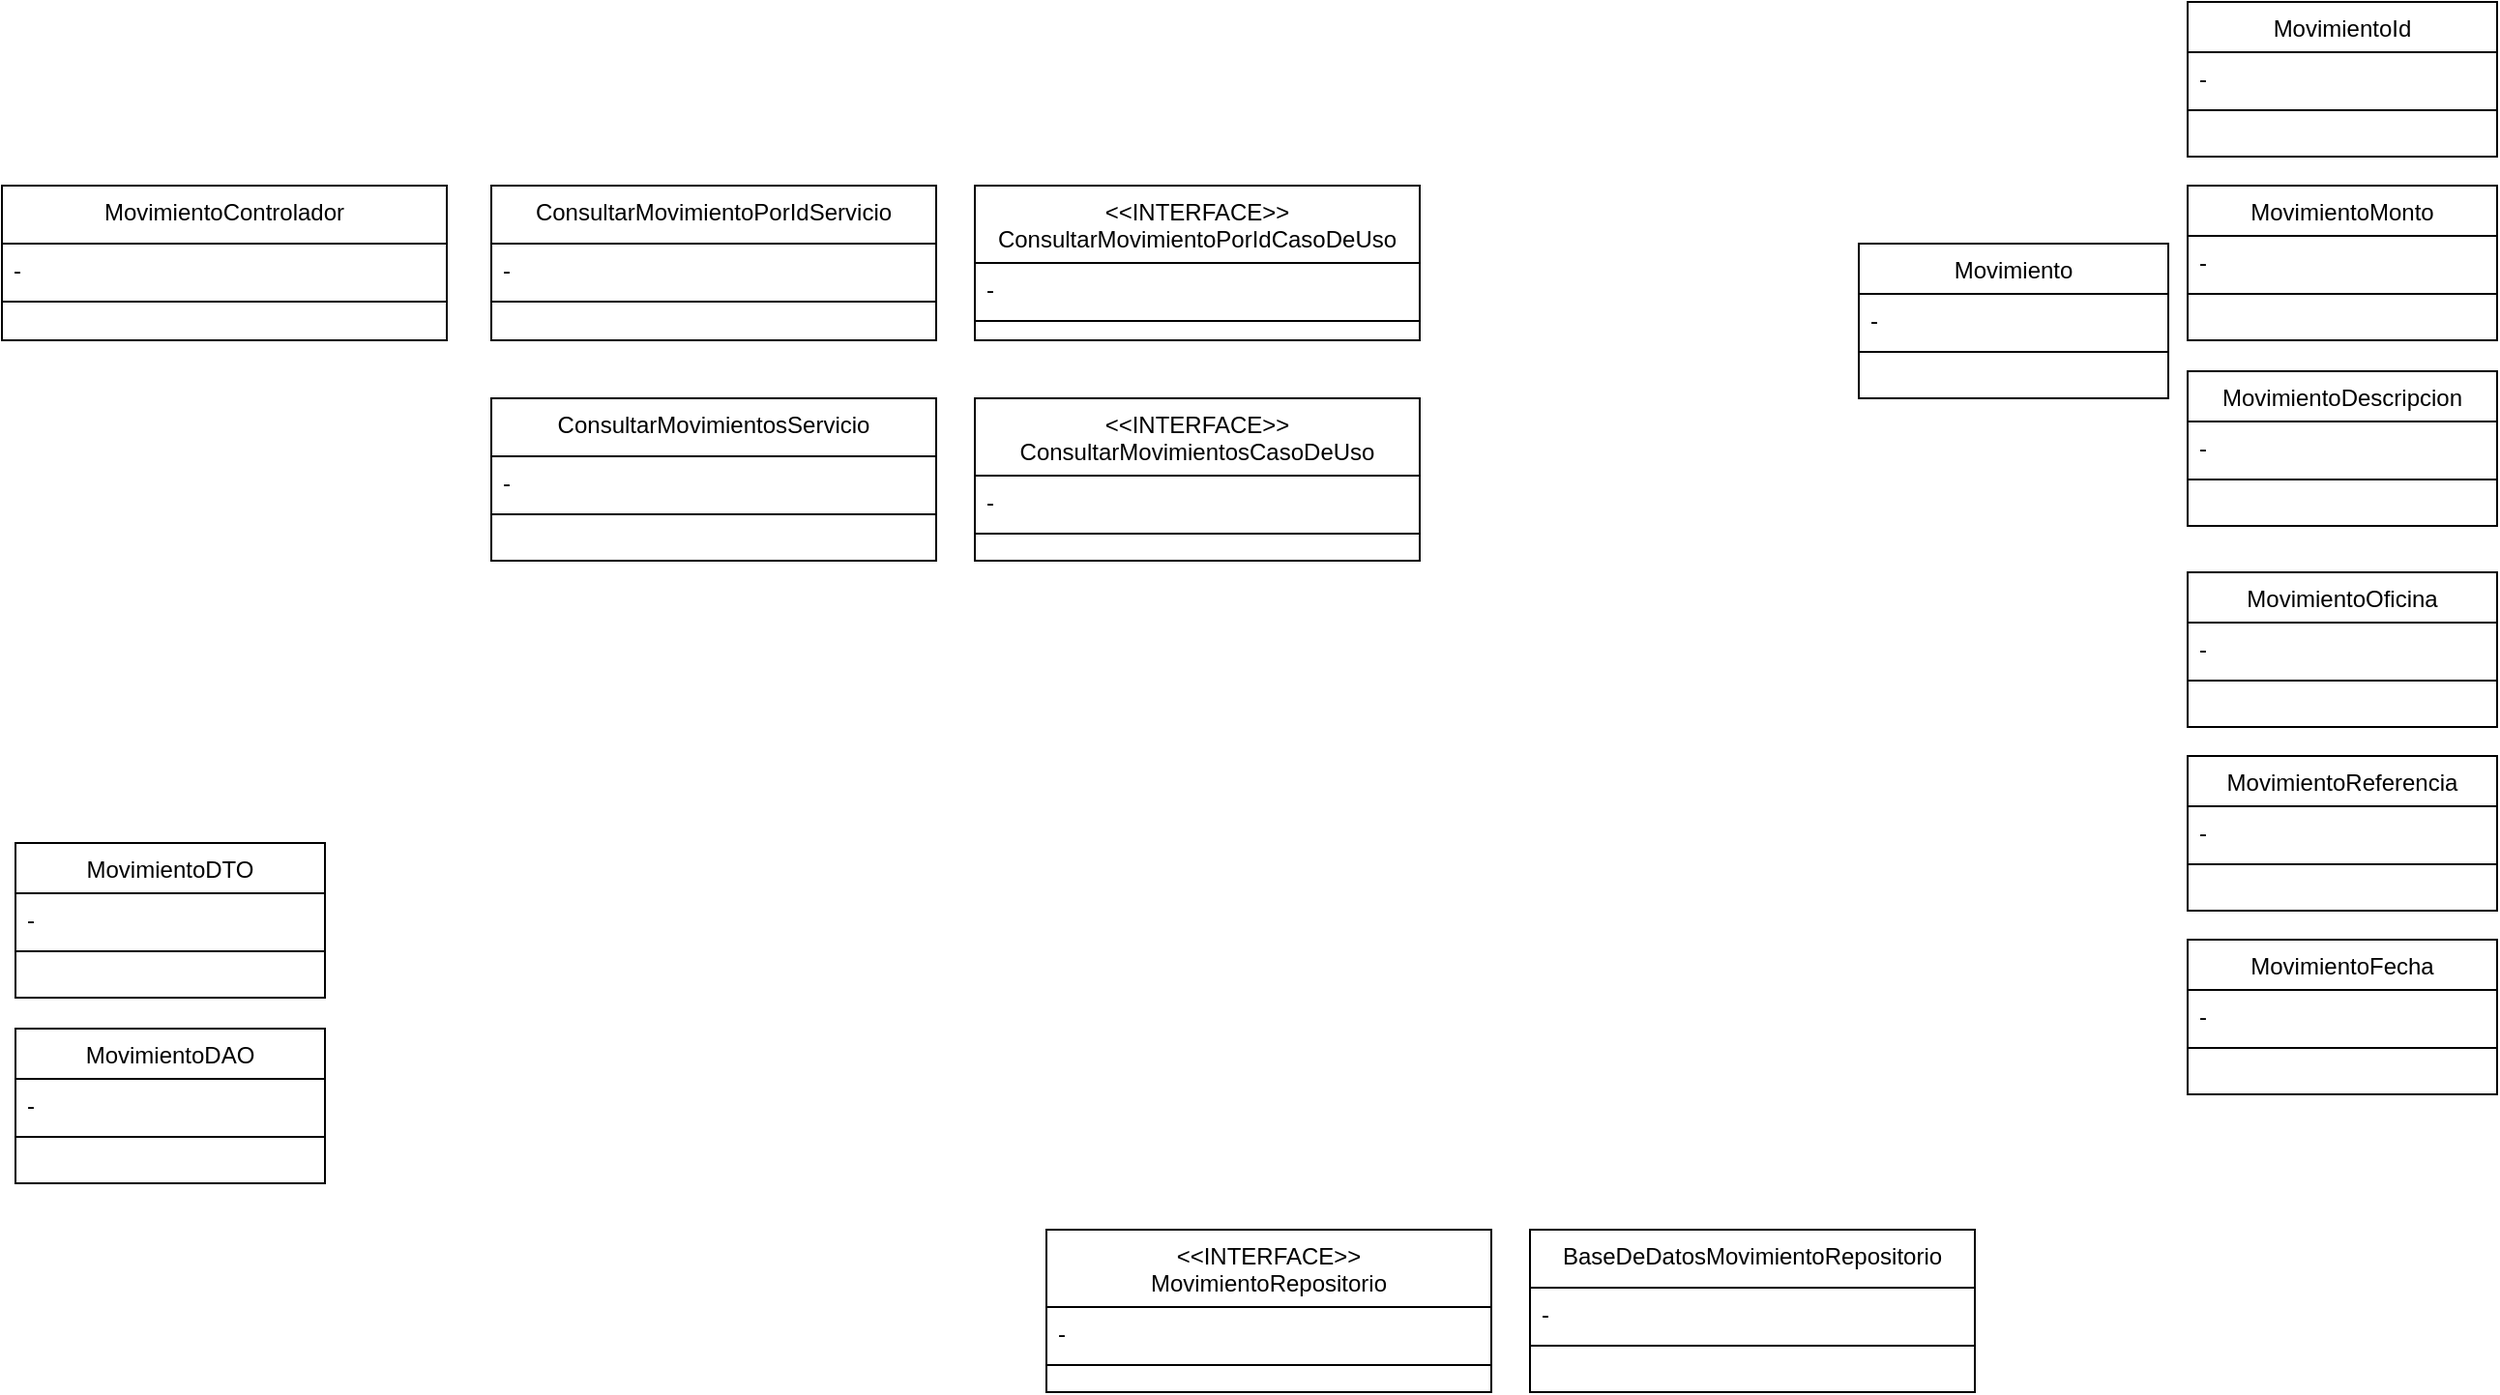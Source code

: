 <mxfile version="20.0.3" type="github">
  <diagram id="C5RBs43oDa-KdzZeNtuy" name="Page-1">
    <mxGraphModel dx="2165" dy="804" grid="1" gridSize="10" guides="1" tooltips="1" connect="1" arrows="1" fold="1" page="1" pageScale="1" pageWidth="827" pageHeight="1169" math="0" shadow="0">
      <root>
        <mxCell id="WIyWlLk6GJQsqaUBKTNV-0" />
        <mxCell id="WIyWlLk6GJQsqaUBKTNV-1" parent="WIyWlLk6GJQsqaUBKTNV-0" />
        <mxCell id="2yFdf9DXdA51hIsUHz0y-0" value="Movimiento" style="swimlane;fontStyle=0;align=center;verticalAlign=top;childLayout=stackLayout;horizontal=1;startSize=26;horizontalStack=0;resizeParent=1;resizeLast=0;collapsible=1;marginBottom=0;rounded=0;shadow=0;strokeWidth=1;" vertex="1" parent="WIyWlLk6GJQsqaUBKTNV-1">
          <mxGeometry x="380" y="240" width="160" height="80" as="geometry">
            <mxRectangle x="550" y="140" width="160" height="26" as="alternateBounds" />
          </mxGeometry>
        </mxCell>
        <mxCell id="2yFdf9DXdA51hIsUHz0y-1" value="- " style="text;align=left;verticalAlign=top;spacingLeft=4;spacingRight=4;overflow=hidden;rotatable=0;points=[[0,0.5],[1,0.5]];portConstraint=eastwest;" vertex="1" parent="2yFdf9DXdA51hIsUHz0y-0">
          <mxGeometry y="26" width="160" height="26" as="geometry" />
        </mxCell>
        <mxCell id="2yFdf9DXdA51hIsUHz0y-6" value="" style="line;html=1;strokeWidth=1;align=left;verticalAlign=middle;spacingTop=-1;spacingLeft=3;spacingRight=3;rotatable=0;labelPosition=right;points=[];portConstraint=eastwest;" vertex="1" parent="2yFdf9DXdA51hIsUHz0y-0">
          <mxGeometry y="52" width="160" height="8" as="geometry" />
        </mxCell>
        <mxCell id="2yFdf9DXdA51hIsUHz0y-12" value="MovimientoMonto" style="swimlane;fontStyle=0;align=center;verticalAlign=top;childLayout=stackLayout;horizontal=1;startSize=26;horizontalStack=0;resizeParent=1;resizeLast=0;collapsible=1;marginBottom=0;rounded=0;shadow=0;strokeWidth=1;" vertex="1" parent="WIyWlLk6GJQsqaUBKTNV-1">
          <mxGeometry x="550" y="210" width="160" height="80" as="geometry">
            <mxRectangle x="550" y="140" width="160" height="26" as="alternateBounds" />
          </mxGeometry>
        </mxCell>
        <mxCell id="2yFdf9DXdA51hIsUHz0y-13" value="- " style="text;align=left;verticalAlign=top;spacingLeft=4;spacingRight=4;overflow=hidden;rotatable=0;points=[[0,0.5],[1,0.5]];portConstraint=eastwest;" vertex="1" parent="2yFdf9DXdA51hIsUHz0y-12">
          <mxGeometry y="26" width="160" height="26" as="geometry" />
        </mxCell>
        <mxCell id="2yFdf9DXdA51hIsUHz0y-14" value="" style="line;html=1;strokeWidth=1;align=left;verticalAlign=middle;spacingTop=-1;spacingLeft=3;spacingRight=3;rotatable=0;labelPosition=right;points=[];portConstraint=eastwest;" vertex="1" parent="2yFdf9DXdA51hIsUHz0y-12">
          <mxGeometry y="52" width="160" height="8" as="geometry" />
        </mxCell>
        <mxCell id="2yFdf9DXdA51hIsUHz0y-16" value="MovimientoDescripcion" style="swimlane;fontStyle=0;align=center;verticalAlign=top;childLayout=stackLayout;horizontal=1;startSize=26;horizontalStack=0;resizeParent=1;resizeLast=0;collapsible=1;marginBottom=0;rounded=0;shadow=0;strokeWidth=1;" vertex="1" parent="WIyWlLk6GJQsqaUBKTNV-1">
          <mxGeometry x="550" y="306" width="160" height="80" as="geometry">
            <mxRectangle x="550" y="140" width="160" height="26" as="alternateBounds" />
          </mxGeometry>
        </mxCell>
        <mxCell id="2yFdf9DXdA51hIsUHz0y-17" value="- " style="text;align=left;verticalAlign=top;spacingLeft=4;spacingRight=4;overflow=hidden;rotatable=0;points=[[0,0.5],[1,0.5]];portConstraint=eastwest;" vertex="1" parent="2yFdf9DXdA51hIsUHz0y-16">
          <mxGeometry y="26" width="160" height="26" as="geometry" />
        </mxCell>
        <mxCell id="2yFdf9DXdA51hIsUHz0y-18" value="" style="line;html=1;strokeWidth=1;align=left;verticalAlign=middle;spacingTop=-1;spacingLeft=3;spacingRight=3;rotatable=0;labelPosition=right;points=[];portConstraint=eastwest;" vertex="1" parent="2yFdf9DXdA51hIsUHz0y-16">
          <mxGeometry y="52" width="160" height="8" as="geometry" />
        </mxCell>
        <mxCell id="2yFdf9DXdA51hIsUHz0y-19" value="MovimientoOficina" style="swimlane;fontStyle=0;align=center;verticalAlign=top;childLayout=stackLayout;horizontal=1;startSize=26;horizontalStack=0;resizeParent=1;resizeLast=0;collapsible=1;marginBottom=0;rounded=0;shadow=0;strokeWidth=1;" vertex="1" parent="WIyWlLk6GJQsqaUBKTNV-1">
          <mxGeometry x="550" y="410" width="160" height="80" as="geometry">
            <mxRectangle x="550" y="140" width="160" height="26" as="alternateBounds" />
          </mxGeometry>
        </mxCell>
        <mxCell id="2yFdf9DXdA51hIsUHz0y-20" value="- " style="text;align=left;verticalAlign=top;spacingLeft=4;spacingRight=4;overflow=hidden;rotatable=0;points=[[0,0.5],[1,0.5]];portConstraint=eastwest;" vertex="1" parent="2yFdf9DXdA51hIsUHz0y-19">
          <mxGeometry y="26" width="160" height="26" as="geometry" />
        </mxCell>
        <mxCell id="2yFdf9DXdA51hIsUHz0y-21" value="" style="line;html=1;strokeWidth=1;align=left;verticalAlign=middle;spacingTop=-1;spacingLeft=3;spacingRight=3;rotatable=0;labelPosition=right;points=[];portConstraint=eastwest;" vertex="1" parent="2yFdf9DXdA51hIsUHz0y-19">
          <mxGeometry y="52" width="160" height="8" as="geometry" />
        </mxCell>
        <mxCell id="2yFdf9DXdA51hIsUHz0y-22" value="MovimientoReferencia" style="swimlane;fontStyle=0;align=center;verticalAlign=top;childLayout=stackLayout;horizontal=1;startSize=26;horizontalStack=0;resizeParent=1;resizeLast=0;collapsible=1;marginBottom=0;rounded=0;shadow=0;strokeWidth=1;" vertex="1" parent="WIyWlLk6GJQsqaUBKTNV-1">
          <mxGeometry x="550" y="505" width="160" height="80" as="geometry">
            <mxRectangle x="550" y="140" width="160" height="26" as="alternateBounds" />
          </mxGeometry>
        </mxCell>
        <mxCell id="2yFdf9DXdA51hIsUHz0y-23" value="- " style="text;align=left;verticalAlign=top;spacingLeft=4;spacingRight=4;overflow=hidden;rotatable=0;points=[[0,0.5],[1,0.5]];portConstraint=eastwest;" vertex="1" parent="2yFdf9DXdA51hIsUHz0y-22">
          <mxGeometry y="26" width="160" height="26" as="geometry" />
        </mxCell>
        <mxCell id="2yFdf9DXdA51hIsUHz0y-24" value="" style="line;html=1;strokeWidth=1;align=left;verticalAlign=middle;spacingTop=-1;spacingLeft=3;spacingRight=3;rotatable=0;labelPosition=right;points=[];portConstraint=eastwest;" vertex="1" parent="2yFdf9DXdA51hIsUHz0y-22">
          <mxGeometry y="52" width="160" height="8" as="geometry" />
        </mxCell>
        <mxCell id="2yFdf9DXdA51hIsUHz0y-26" value="MovimientoFecha" style="swimlane;fontStyle=0;align=center;verticalAlign=top;childLayout=stackLayout;horizontal=1;startSize=26;horizontalStack=0;resizeParent=1;resizeLast=0;collapsible=1;marginBottom=0;rounded=0;shadow=0;strokeWidth=1;" vertex="1" parent="WIyWlLk6GJQsqaUBKTNV-1">
          <mxGeometry x="550" y="600" width="160" height="80" as="geometry">
            <mxRectangle x="550" y="140" width="160" height="26" as="alternateBounds" />
          </mxGeometry>
        </mxCell>
        <mxCell id="2yFdf9DXdA51hIsUHz0y-27" value="- " style="text;align=left;verticalAlign=top;spacingLeft=4;spacingRight=4;overflow=hidden;rotatable=0;points=[[0,0.5],[1,0.5]];portConstraint=eastwest;" vertex="1" parent="2yFdf9DXdA51hIsUHz0y-26">
          <mxGeometry y="26" width="160" height="26" as="geometry" />
        </mxCell>
        <mxCell id="2yFdf9DXdA51hIsUHz0y-28" value="" style="line;html=1;strokeWidth=1;align=left;verticalAlign=middle;spacingTop=-1;spacingLeft=3;spacingRight=3;rotatable=0;labelPosition=right;points=[];portConstraint=eastwest;" vertex="1" parent="2yFdf9DXdA51hIsUHz0y-26">
          <mxGeometry y="52" width="160" height="8" as="geometry" />
        </mxCell>
        <mxCell id="2yFdf9DXdA51hIsUHz0y-29" value="&lt;&lt;INTERFACE&gt;&gt;&#xa;ConsultarMovimientoPorIdCasoDeUso" style="swimlane;fontStyle=0;align=center;verticalAlign=top;childLayout=stackLayout;horizontal=1;startSize=40;horizontalStack=0;resizeParent=1;resizeLast=0;collapsible=1;marginBottom=0;rounded=0;shadow=0;strokeWidth=1;" vertex="1" parent="WIyWlLk6GJQsqaUBKTNV-1">
          <mxGeometry x="-77" y="210" width="230" height="80" as="geometry">
            <mxRectangle x="550" y="140" width="160" height="26" as="alternateBounds" />
          </mxGeometry>
        </mxCell>
        <mxCell id="2yFdf9DXdA51hIsUHz0y-30" value="- " style="text;align=left;verticalAlign=top;spacingLeft=4;spacingRight=4;overflow=hidden;rotatable=0;points=[[0,0.5],[1,0.5]];portConstraint=eastwest;" vertex="1" parent="2yFdf9DXdA51hIsUHz0y-29">
          <mxGeometry y="40" width="230" height="26" as="geometry" />
        </mxCell>
        <mxCell id="2yFdf9DXdA51hIsUHz0y-31" value="" style="line;html=1;strokeWidth=1;align=left;verticalAlign=middle;spacingTop=-1;spacingLeft=3;spacingRight=3;rotatable=0;labelPosition=right;points=[];portConstraint=eastwest;" vertex="1" parent="2yFdf9DXdA51hIsUHz0y-29">
          <mxGeometry y="66" width="230" height="8" as="geometry" />
        </mxCell>
        <mxCell id="2yFdf9DXdA51hIsUHz0y-32" value="MovimientoId" style="swimlane;fontStyle=0;align=center;verticalAlign=top;childLayout=stackLayout;horizontal=1;startSize=26;horizontalStack=0;resizeParent=1;resizeLast=0;collapsible=1;marginBottom=0;rounded=0;shadow=0;strokeWidth=1;" vertex="1" parent="WIyWlLk6GJQsqaUBKTNV-1">
          <mxGeometry x="550" y="115" width="160" height="80" as="geometry">
            <mxRectangle x="550" y="140" width="160" height="26" as="alternateBounds" />
          </mxGeometry>
        </mxCell>
        <mxCell id="2yFdf9DXdA51hIsUHz0y-33" value="- " style="text;align=left;verticalAlign=top;spacingLeft=4;spacingRight=4;overflow=hidden;rotatable=0;points=[[0,0.5],[1,0.5]];portConstraint=eastwest;" vertex="1" parent="2yFdf9DXdA51hIsUHz0y-32">
          <mxGeometry y="26" width="160" height="26" as="geometry" />
        </mxCell>
        <mxCell id="2yFdf9DXdA51hIsUHz0y-34" value="" style="line;html=1;strokeWidth=1;align=left;verticalAlign=middle;spacingTop=-1;spacingLeft=3;spacingRight=3;rotatable=0;labelPosition=right;points=[];portConstraint=eastwest;" vertex="1" parent="2yFdf9DXdA51hIsUHz0y-32">
          <mxGeometry y="52" width="160" height="8" as="geometry" />
        </mxCell>
        <mxCell id="2yFdf9DXdA51hIsUHz0y-38" value="&lt;&lt;INTERFACE&gt;&gt;&#xa;ConsultarMovimientosCasoDeUso" style="swimlane;fontStyle=0;align=center;verticalAlign=top;childLayout=stackLayout;horizontal=1;startSize=40;horizontalStack=0;resizeParent=1;resizeLast=0;collapsible=1;marginBottom=0;rounded=0;shadow=0;strokeWidth=1;" vertex="1" parent="WIyWlLk6GJQsqaUBKTNV-1">
          <mxGeometry x="-77" y="320" width="230" height="84" as="geometry">
            <mxRectangle x="550" y="140" width="160" height="26" as="alternateBounds" />
          </mxGeometry>
        </mxCell>
        <mxCell id="2yFdf9DXdA51hIsUHz0y-39" value="- " style="text;align=left;verticalAlign=top;spacingLeft=4;spacingRight=4;overflow=hidden;rotatable=0;points=[[0,0.5],[1,0.5]];portConstraint=eastwest;" vertex="1" parent="2yFdf9DXdA51hIsUHz0y-38">
          <mxGeometry y="40" width="230" height="26" as="geometry" />
        </mxCell>
        <mxCell id="2yFdf9DXdA51hIsUHz0y-40" value="" style="line;html=1;strokeWidth=1;align=left;verticalAlign=middle;spacingTop=-1;spacingLeft=3;spacingRight=3;rotatable=0;labelPosition=right;points=[];portConstraint=eastwest;" vertex="1" parent="2yFdf9DXdA51hIsUHz0y-38">
          <mxGeometry y="66" width="230" height="8" as="geometry" />
        </mxCell>
        <mxCell id="2yFdf9DXdA51hIsUHz0y-41" value="ConsultarMovimientoPorIdServicio" style="swimlane;fontStyle=0;align=center;verticalAlign=top;childLayout=stackLayout;horizontal=1;startSize=30;horizontalStack=0;resizeParent=1;resizeLast=0;collapsible=1;marginBottom=0;rounded=0;shadow=0;strokeWidth=1;" vertex="1" parent="WIyWlLk6GJQsqaUBKTNV-1">
          <mxGeometry x="-327" y="210" width="230" height="80" as="geometry">
            <mxRectangle x="550" y="140" width="160" height="26" as="alternateBounds" />
          </mxGeometry>
        </mxCell>
        <mxCell id="2yFdf9DXdA51hIsUHz0y-42" value="- " style="text;align=left;verticalAlign=top;spacingLeft=4;spacingRight=4;overflow=hidden;rotatable=0;points=[[0,0.5],[1,0.5]];portConstraint=eastwest;" vertex="1" parent="2yFdf9DXdA51hIsUHz0y-41">
          <mxGeometry y="30" width="230" height="26" as="geometry" />
        </mxCell>
        <mxCell id="2yFdf9DXdA51hIsUHz0y-43" value="" style="line;html=1;strokeWidth=1;align=left;verticalAlign=middle;spacingTop=-1;spacingLeft=3;spacingRight=3;rotatable=0;labelPosition=right;points=[];portConstraint=eastwest;" vertex="1" parent="2yFdf9DXdA51hIsUHz0y-41">
          <mxGeometry y="56" width="230" height="8" as="geometry" />
        </mxCell>
        <mxCell id="2yFdf9DXdA51hIsUHz0y-44" value="ConsultarMovimientosServicio" style="swimlane;fontStyle=0;align=center;verticalAlign=top;childLayout=stackLayout;horizontal=1;startSize=30;horizontalStack=0;resizeParent=1;resizeLast=0;collapsible=1;marginBottom=0;rounded=0;shadow=0;strokeWidth=1;" vertex="1" parent="WIyWlLk6GJQsqaUBKTNV-1">
          <mxGeometry x="-327" y="320" width="230" height="84" as="geometry">
            <mxRectangle x="550" y="140" width="160" height="26" as="alternateBounds" />
          </mxGeometry>
        </mxCell>
        <mxCell id="2yFdf9DXdA51hIsUHz0y-45" value="- " style="text;align=left;verticalAlign=top;spacingLeft=4;spacingRight=4;overflow=hidden;rotatable=0;points=[[0,0.5],[1,0.5]];portConstraint=eastwest;" vertex="1" parent="2yFdf9DXdA51hIsUHz0y-44">
          <mxGeometry y="30" width="230" height="26" as="geometry" />
        </mxCell>
        <mxCell id="2yFdf9DXdA51hIsUHz0y-46" value="" style="line;html=1;strokeWidth=1;align=left;verticalAlign=middle;spacingTop=-1;spacingLeft=3;spacingRight=3;rotatable=0;labelPosition=right;points=[];portConstraint=eastwest;" vertex="1" parent="2yFdf9DXdA51hIsUHz0y-44">
          <mxGeometry y="56" width="230" height="8" as="geometry" />
        </mxCell>
        <mxCell id="2yFdf9DXdA51hIsUHz0y-47" value="MovimientoControlador" style="swimlane;fontStyle=0;align=center;verticalAlign=top;childLayout=stackLayout;horizontal=1;startSize=30;horizontalStack=0;resizeParent=1;resizeLast=0;collapsible=1;marginBottom=0;rounded=0;shadow=0;strokeWidth=1;" vertex="1" parent="WIyWlLk6GJQsqaUBKTNV-1">
          <mxGeometry x="-580" y="210" width="230" height="80" as="geometry">
            <mxRectangle x="550" y="140" width="160" height="26" as="alternateBounds" />
          </mxGeometry>
        </mxCell>
        <mxCell id="2yFdf9DXdA51hIsUHz0y-48" value="- " style="text;align=left;verticalAlign=top;spacingLeft=4;spacingRight=4;overflow=hidden;rotatable=0;points=[[0,0.5],[1,0.5]];portConstraint=eastwest;" vertex="1" parent="2yFdf9DXdA51hIsUHz0y-47">
          <mxGeometry y="30" width="230" height="26" as="geometry" />
        </mxCell>
        <mxCell id="2yFdf9DXdA51hIsUHz0y-49" value="" style="line;html=1;strokeWidth=1;align=left;verticalAlign=middle;spacingTop=-1;spacingLeft=3;spacingRight=3;rotatable=0;labelPosition=right;points=[];portConstraint=eastwest;" vertex="1" parent="2yFdf9DXdA51hIsUHz0y-47">
          <mxGeometry y="56" width="230" height="8" as="geometry" />
        </mxCell>
        <mxCell id="2yFdf9DXdA51hIsUHz0y-51" value="MovimientoDTO" style="swimlane;fontStyle=0;align=center;verticalAlign=top;childLayout=stackLayout;horizontal=1;startSize=26;horizontalStack=0;resizeParent=1;resizeLast=0;collapsible=1;marginBottom=0;rounded=0;shadow=0;strokeWidth=1;" vertex="1" parent="WIyWlLk6GJQsqaUBKTNV-1">
          <mxGeometry x="-573" y="550" width="160" height="80" as="geometry">
            <mxRectangle x="550" y="140" width="160" height="26" as="alternateBounds" />
          </mxGeometry>
        </mxCell>
        <mxCell id="2yFdf9DXdA51hIsUHz0y-52" value="- " style="text;align=left;verticalAlign=top;spacingLeft=4;spacingRight=4;overflow=hidden;rotatable=0;points=[[0,0.5],[1,0.5]];portConstraint=eastwest;" vertex="1" parent="2yFdf9DXdA51hIsUHz0y-51">
          <mxGeometry y="26" width="160" height="26" as="geometry" />
        </mxCell>
        <mxCell id="2yFdf9DXdA51hIsUHz0y-53" value="" style="line;html=1;strokeWidth=1;align=left;verticalAlign=middle;spacingTop=-1;spacingLeft=3;spacingRight=3;rotatable=0;labelPosition=right;points=[];portConstraint=eastwest;" vertex="1" parent="2yFdf9DXdA51hIsUHz0y-51">
          <mxGeometry y="52" width="160" height="8" as="geometry" />
        </mxCell>
        <mxCell id="2yFdf9DXdA51hIsUHz0y-54" value="MovimientoDAO" style="swimlane;fontStyle=0;align=center;verticalAlign=top;childLayout=stackLayout;horizontal=1;startSize=26;horizontalStack=0;resizeParent=1;resizeLast=0;collapsible=1;marginBottom=0;rounded=0;shadow=0;strokeWidth=1;" vertex="1" parent="WIyWlLk6GJQsqaUBKTNV-1">
          <mxGeometry x="-573" y="646" width="160" height="80" as="geometry">
            <mxRectangle x="550" y="140" width="160" height="26" as="alternateBounds" />
          </mxGeometry>
        </mxCell>
        <mxCell id="2yFdf9DXdA51hIsUHz0y-55" value="- " style="text;align=left;verticalAlign=top;spacingLeft=4;spacingRight=4;overflow=hidden;rotatable=0;points=[[0,0.5],[1,0.5]];portConstraint=eastwest;" vertex="1" parent="2yFdf9DXdA51hIsUHz0y-54">
          <mxGeometry y="26" width="160" height="26" as="geometry" />
        </mxCell>
        <mxCell id="2yFdf9DXdA51hIsUHz0y-56" value="" style="line;html=1;strokeWidth=1;align=left;verticalAlign=middle;spacingTop=-1;spacingLeft=3;spacingRight=3;rotatable=0;labelPosition=right;points=[];portConstraint=eastwest;" vertex="1" parent="2yFdf9DXdA51hIsUHz0y-54">
          <mxGeometry y="52" width="160" height="8" as="geometry" />
        </mxCell>
        <mxCell id="2yFdf9DXdA51hIsUHz0y-57" value="&lt;&lt;INTERFACE&gt;&gt;&#xa;MovimientoRepositorio" style="swimlane;fontStyle=0;align=center;verticalAlign=top;childLayout=stackLayout;horizontal=1;startSize=40;horizontalStack=0;resizeParent=1;resizeLast=0;collapsible=1;marginBottom=0;rounded=0;shadow=0;strokeWidth=1;" vertex="1" parent="WIyWlLk6GJQsqaUBKTNV-1">
          <mxGeometry x="-40" y="750" width="230" height="84" as="geometry">
            <mxRectangle x="550" y="140" width="160" height="26" as="alternateBounds" />
          </mxGeometry>
        </mxCell>
        <mxCell id="2yFdf9DXdA51hIsUHz0y-58" value="- " style="text;align=left;verticalAlign=top;spacingLeft=4;spacingRight=4;overflow=hidden;rotatable=0;points=[[0,0.5],[1,0.5]];portConstraint=eastwest;" vertex="1" parent="2yFdf9DXdA51hIsUHz0y-57">
          <mxGeometry y="40" width="230" height="26" as="geometry" />
        </mxCell>
        <mxCell id="2yFdf9DXdA51hIsUHz0y-59" value="" style="line;html=1;strokeWidth=1;align=left;verticalAlign=middle;spacingTop=-1;spacingLeft=3;spacingRight=3;rotatable=0;labelPosition=right;points=[];portConstraint=eastwest;" vertex="1" parent="2yFdf9DXdA51hIsUHz0y-57">
          <mxGeometry y="66" width="230" height="8" as="geometry" />
        </mxCell>
        <mxCell id="2yFdf9DXdA51hIsUHz0y-60" value="BaseDeDatosMovimientoRepositorio" style="swimlane;fontStyle=0;align=center;verticalAlign=top;childLayout=stackLayout;horizontal=1;startSize=30;horizontalStack=0;resizeParent=1;resizeLast=0;collapsible=1;marginBottom=0;rounded=0;shadow=0;strokeWidth=1;" vertex="1" parent="WIyWlLk6GJQsqaUBKTNV-1">
          <mxGeometry x="210" y="750" width="230" height="84" as="geometry">
            <mxRectangle x="550" y="140" width="160" height="26" as="alternateBounds" />
          </mxGeometry>
        </mxCell>
        <mxCell id="2yFdf9DXdA51hIsUHz0y-61" value="- " style="text;align=left;verticalAlign=top;spacingLeft=4;spacingRight=4;overflow=hidden;rotatable=0;points=[[0,0.5],[1,0.5]];portConstraint=eastwest;" vertex="1" parent="2yFdf9DXdA51hIsUHz0y-60">
          <mxGeometry y="30" width="230" height="26" as="geometry" />
        </mxCell>
        <mxCell id="2yFdf9DXdA51hIsUHz0y-62" value="" style="line;html=1;strokeWidth=1;align=left;verticalAlign=middle;spacingTop=-1;spacingLeft=3;spacingRight=3;rotatable=0;labelPosition=right;points=[];portConstraint=eastwest;" vertex="1" parent="2yFdf9DXdA51hIsUHz0y-60">
          <mxGeometry y="56" width="230" height="8" as="geometry" />
        </mxCell>
      </root>
    </mxGraphModel>
  </diagram>
</mxfile>

